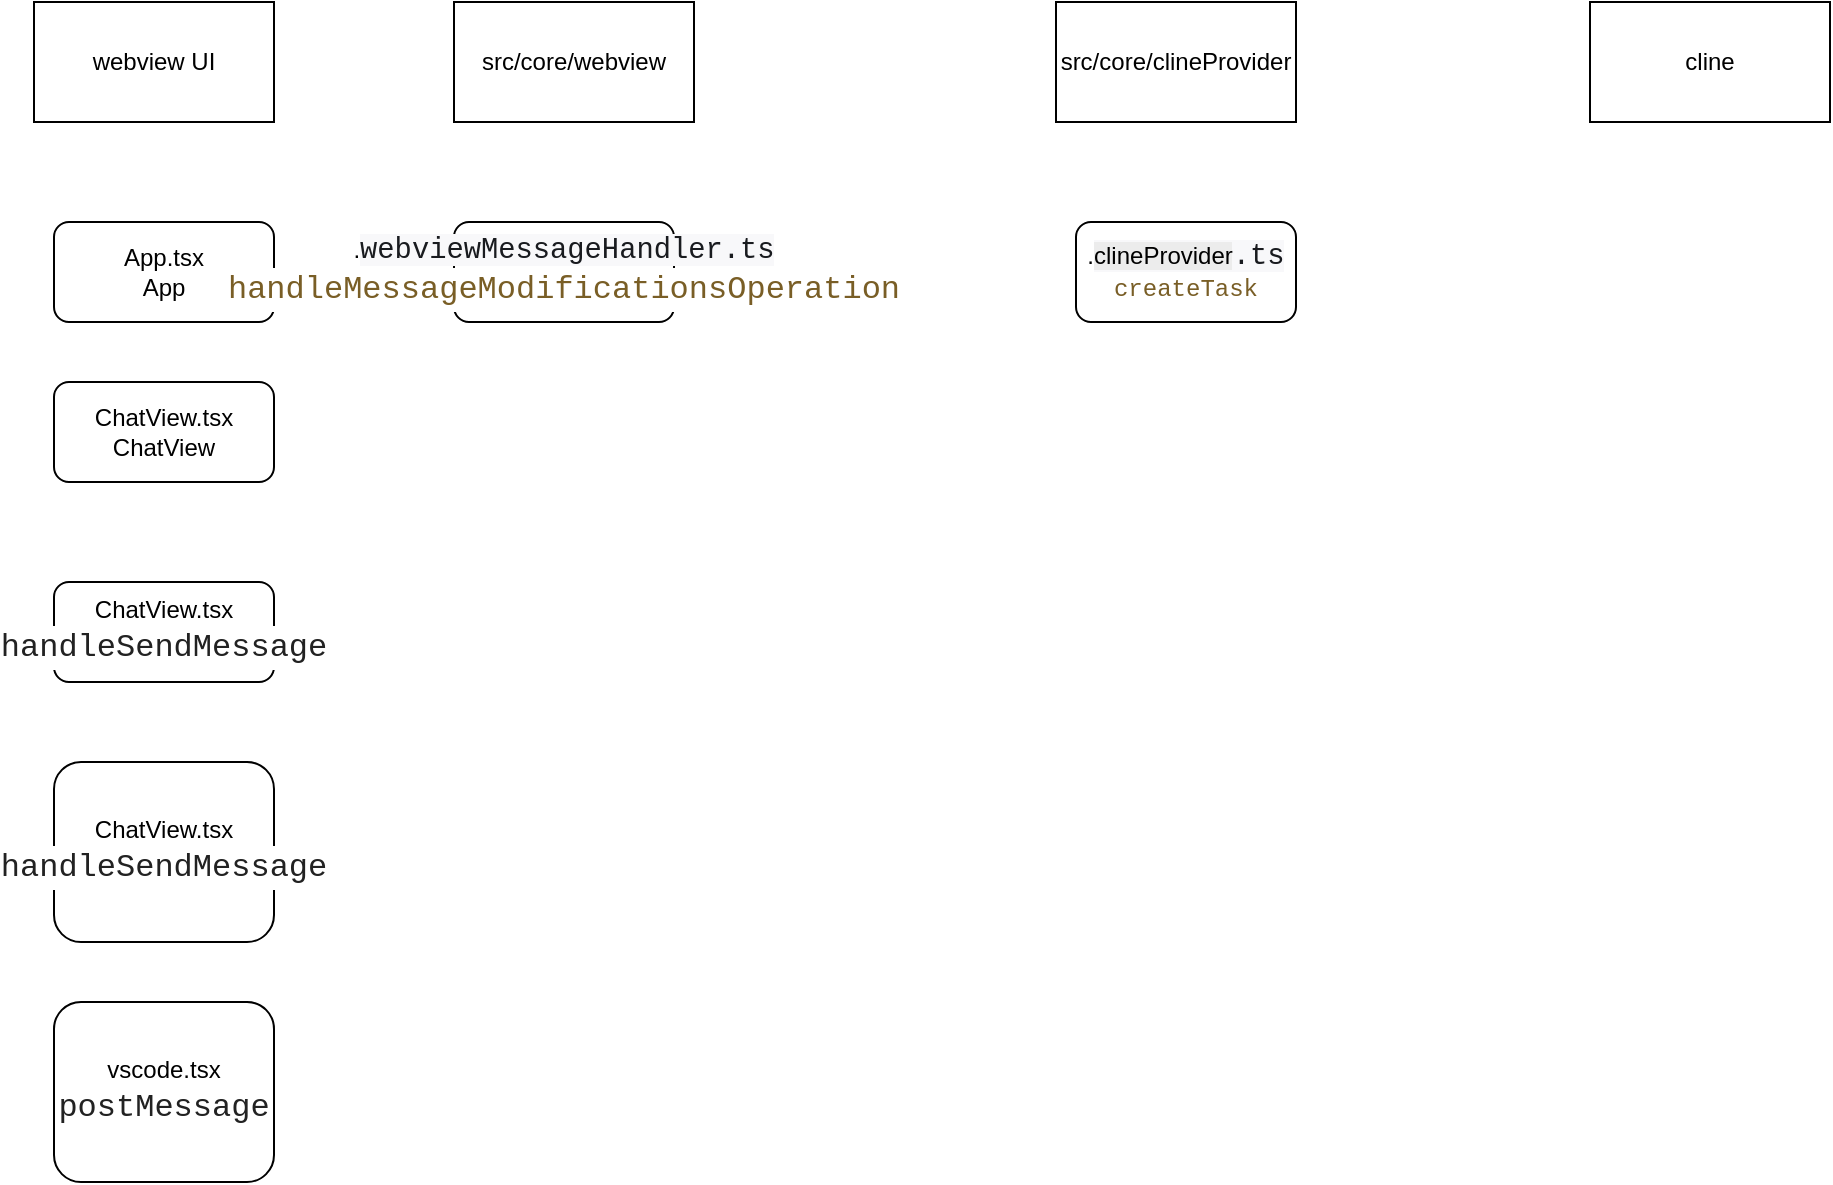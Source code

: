 <mxfile version="28.1.1">
  <diagram name="第 1 页" id="UdlSb-uu1OFWNxeFyUQN">
    <mxGraphModel dx="1213" dy="764" grid="1" gridSize="10" guides="1" tooltips="1" connect="1" arrows="1" fold="1" page="1" pageScale="1" pageWidth="827" pageHeight="1169" math="0" shadow="0">
      <root>
        <mxCell id="0" />
        <mxCell id="1" parent="0" />
        <mxCell id="FlMOEJ2ym1-_CEcWV6qL-2" value="webview UI" style="rounded=0;whiteSpace=wrap;html=1;" parent="1" vertex="1">
          <mxGeometry x="49" y="140" width="120" height="60" as="geometry" />
        </mxCell>
        <mxCell id="FlMOEJ2ym1-_CEcWV6qL-3" value="src/core&lt;span style=&quot;background-color: transparent; color: light-dark(rgb(0, 0, 0), rgb(255, 255, 255));&quot;&gt;/webview&lt;/span&gt;" style="rounded=0;whiteSpace=wrap;html=1;" parent="1" vertex="1">
          <mxGeometry x="259" y="140" width="120" height="60" as="geometry" />
        </mxCell>
        <mxCell id="FlMOEJ2ym1-_CEcWV6qL-4" value="src/core/clineProvider" style="rounded=0;whiteSpace=wrap;html=1;" parent="1" vertex="1">
          <mxGeometry x="560" y="140" width="120" height="60" as="geometry" />
        </mxCell>
        <mxCell id="FlMOEJ2ym1-_CEcWV6qL-5" value="cline" style="rounded=0;whiteSpace=wrap;html=1;" parent="1" vertex="1">
          <mxGeometry x="827" y="140" width="120" height="60" as="geometry" />
        </mxCell>
        <mxCell id="FlMOEJ2ym1-_CEcWV6qL-10" value="App.tsx&lt;div&gt;App&lt;/div&gt;" style="rounded=1;whiteSpace=wrap;html=1;" parent="1" vertex="1">
          <mxGeometry x="59" y="250" width="110" height="50" as="geometry" />
        </mxCell>
        <mxCell id="FlMOEJ2ym1-_CEcWV6qL-11" value="ChatView.tsx&lt;div&gt;ChatView&lt;/div&gt;" style="rounded=1;whiteSpace=wrap;html=1;" parent="1" vertex="1">
          <mxGeometry x="59" y="330" width="110" height="50" as="geometry" />
        </mxCell>
        <mxCell id="FlMOEJ2ym1-_CEcWV6qL-12" value="ChatView.tsx&lt;div&gt;&lt;div style=&quot;background-color: rgb(255, 255, 255); font-family: Consolas, &amp;quot;Courier New&amp;quot;, monospace; font-size: 16px; line-height: 22px; white-space: pre;&quot;&gt;&lt;span style=&quot;color: #222222;&quot;&gt;handleSendMessage&lt;/span&gt;&lt;/div&gt;&lt;/div&gt;" style="rounded=1;whiteSpace=wrap;html=1;" parent="1" vertex="1">
          <mxGeometry x="59" y="430" width="110" height="50" as="geometry" />
        </mxCell>
        <mxCell id="FlMOEJ2ym1-_CEcWV6qL-14" value="ChatView.tsx&lt;div&gt;&lt;div style=&quot;background-color: rgb(255, 255, 255); font-family: Consolas, &amp;quot;Courier New&amp;quot;, monospace; font-size: 16px; line-height: 22px; white-space: pre;&quot;&gt;&lt;span style=&quot;color: #222222;&quot;&gt;handleSendMessage&lt;/span&gt;&lt;/div&gt;&lt;/div&gt;" style="rounded=1;whiteSpace=wrap;html=1;" parent="1" vertex="1">
          <mxGeometry x="59" y="520" width="110" height="90" as="geometry" />
        </mxCell>
        <mxCell id="FlMOEJ2ym1-_CEcWV6qL-15" value="vscode.tsx&lt;div&gt;&lt;div style=&quot;background-color: rgb(255, 255, 255); font-family: Consolas, &amp;quot;Courier New&amp;quot;, monospace; font-size: 16px; line-height: 22px; white-space: pre;&quot;&gt;&lt;font color=&quot;#222222&quot;&gt;postMessage&lt;/font&gt;&lt;/div&gt;&lt;/div&gt;" style="rounded=1;whiteSpace=wrap;html=1;" parent="1" vertex="1">
          <mxGeometry x="59" y="640" width="110" height="90" as="geometry" />
        </mxCell>
        <mxCell id="FlMOEJ2ym1-_CEcWV6qL-16" value=".&lt;span style=&quot;color: rgb(25, 27, 31); font-family: Menlo, Monaco, Consolas, &amp;quot;Andale Mono&amp;quot;, &amp;quot;lucida console&amp;quot;, &amp;quot;Courier New&amp;quot;, monospace; font-size: 14.4px; text-align: start; background-color: rgb(248, 248, 250);&quot;&gt;webviewMessageHandler.ts&lt;/span&gt;&lt;div&gt;&lt;div style=&quot;background-color: rgb(255, 255, 255); font-family: Consolas, &amp;quot;Courier New&amp;quot;, monospace; font-size: 16px; line-height: 22px; white-space: pre;&quot;&gt;&lt;span style=&quot;color: #795e26;&quot;&gt;handleMessageModificationsOperation&lt;/span&gt;&lt;/div&gt;&lt;/div&gt;" style="rounded=1;whiteSpace=wrap;html=1;" parent="1" vertex="1">
          <mxGeometry x="259" y="250" width="110" height="50" as="geometry" />
        </mxCell>
        <mxCell id="FlMOEJ2ym1-_CEcWV6qL-17" value=".&lt;span style=&quot;color: rgb(25, 27, 31); font-family: Menlo, Monaco, Consolas, &amp;quot;Andale Mono&amp;quot;, &amp;quot;lucida console&amp;quot;, &amp;quot;Courier New&amp;quot;, monospace; font-size: 14.4px; text-align: start; background-color: rgb(248, 248, 250);&quot;&gt;&lt;span style=&quot;color: rgb(0, 0, 0); font-family: Helvetica; font-size: 12px; text-align: center; background-color: rgb(236, 236, 236);&quot;&gt;clineProvider&lt;/span&gt;.ts&lt;/span&gt;&lt;div&gt;&lt;div style=&quot;background-color: rgb(255, 255, 255); font-family: Consolas, &amp;quot;Courier New&amp;quot;, monospace; font-size: 16px; line-height: 22px; white-space: pre;&quot;&gt;&lt;div style=&quot;font-size: 12px; line-height: 16px;&quot;&gt;&lt;span style=&quot;color: #795e26;&quot;&gt;createTask&lt;/span&gt;&lt;/div&gt;&lt;/div&gt;&lt;/div&gt;" style="rounded=1;whiteSpace=wrap;html=1;" parent="1" vertex="1">
          <mxGeometry x="570" y="250" width="110" height="50" as="geometry" />
        </mxCell>
      </root>
    </mxGraphModel>
  </diagram>
</mxfile>
